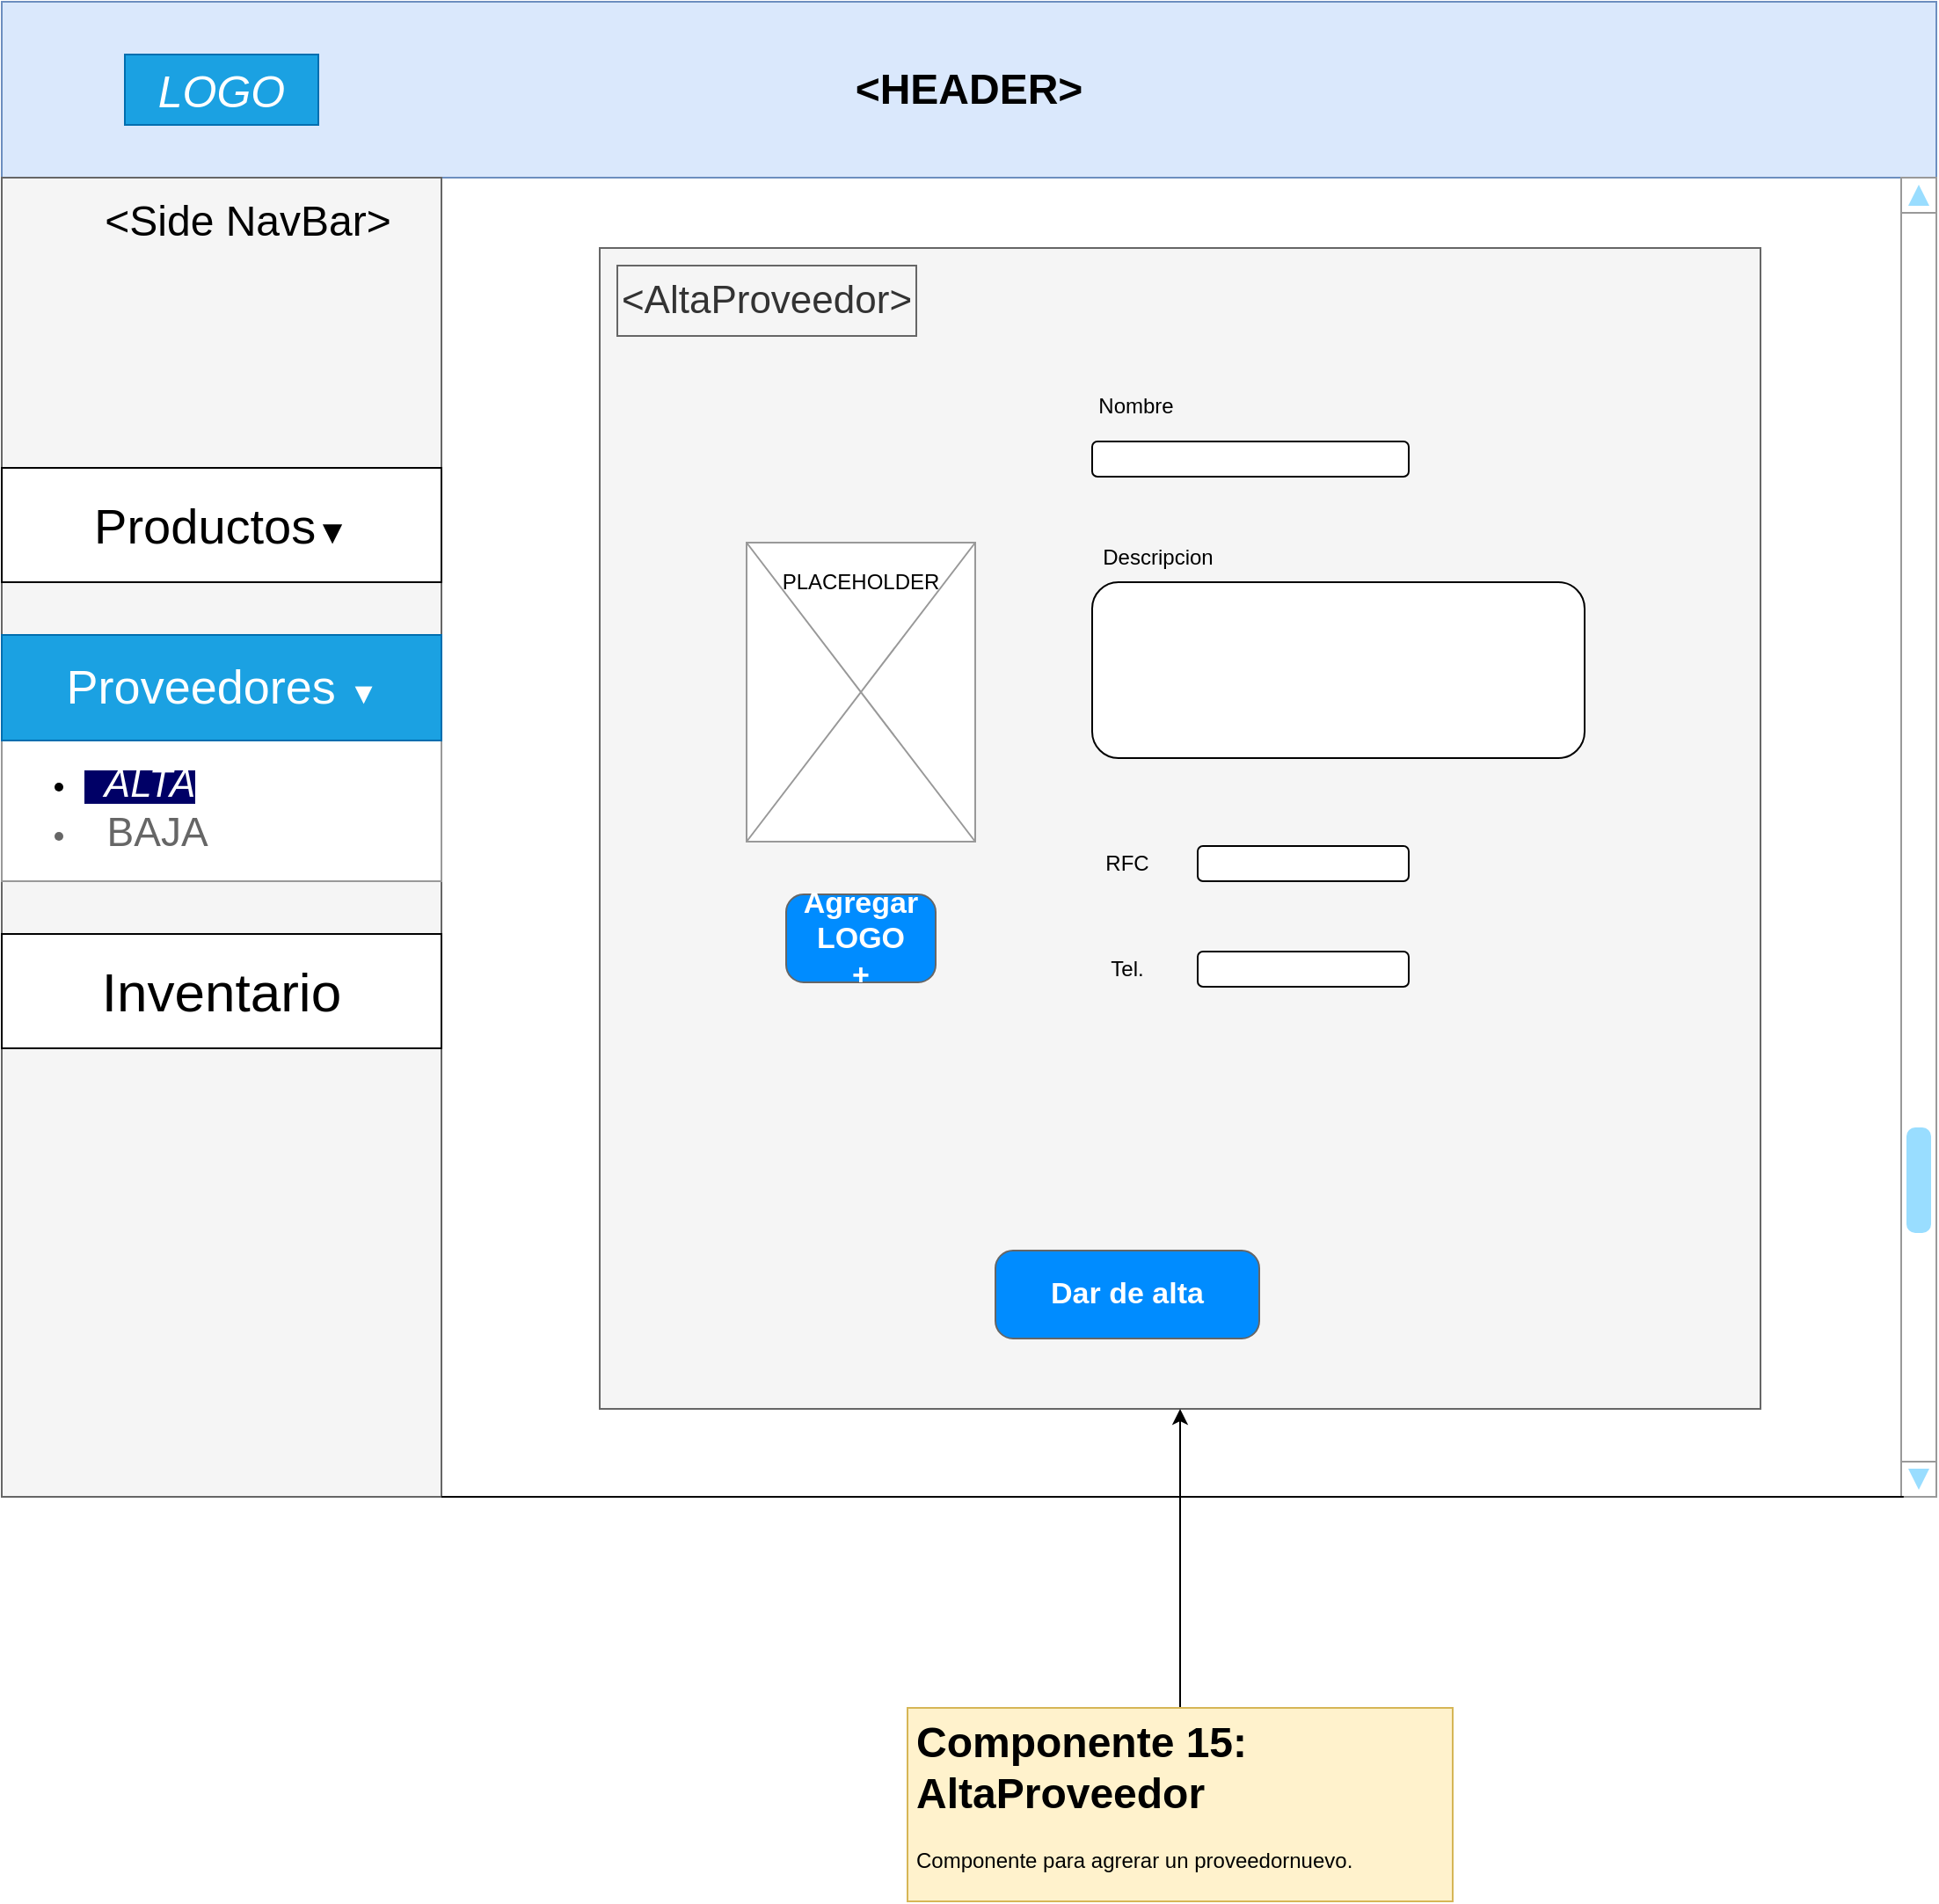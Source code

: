 <mxfile version="13.8.8" type="device"><diagram id="GH6W7SEznlXIR2MrJyil" name="Page-1"><mxGraphModel dx="868" dy="518" grid="1" gridSize="10" guides="1" tooltips="1" connect="1" arrows="1" fold="1" page="1" pageScale="1" pageWidth="1100" pageHeight="850" math="0" shadow="0"><root><mxCell id="0"/><mxCell id="1" parent="0"/><mxCell id="cnqzPTQE9FA1bivrmR1H-2" value="&lt;h1&gt;&amp;lt;HEADER&amp;gt;&lt;br&gt;&lt;/h1&gt;" style="rounded=0;whiteSpace=wrap;html=1;fillColor=#dae8fc;strokeColor=#6c8ebf;" parent="1" vertex="1"><mxGeometry width="1100" height="100" as="geometry"/></mxCell><mxCell id="cnqzPTQE9FA1bivrmR1H-3" value="" style="rounded=0;whiteSpace=wrap;html=1;fillColor=#f5f5f5;strokeColor=#666666;fontColor=#333333;" parent="1" vertex="1"><mxGeometry y="100" width="250" height="750" as="geometry"/></mxCell><mxCell id="cnqzPTQE9FA1bivrmR1H-4" value="&lt;font style=&quot;font-size: 24px&quot;&gt;&amp;lt;Side NavBar&amp;gt;&lt;/font&gt;" style="text;html=1;strokeColor=none;fillColor=none;align=center;verticalAlign=middle;whiteSpace=wrap;rounded=0;" parent="1" vertex="1"><mxGeometry x="50" y="110" width="180" height="30" as="geometry"/></mxCell><mxCell id="cnqzPTQE9FA1bivrmR1H-5" value="&lt;i&gt;&lt;font style=&quot;font-size: 25px&quot;&gt;LOGO&lt;/font&gt;&lt;/i&gt;" style="text;html=1;strokeColor=#006EAF;fillColor=#1ba1e2;align=center;verticalAlign=middle;whiteSpace=wrap;rounded=0;fontColor=#ffffff;" parent="1" vertex="1"><mxGeometry x="70" y="30" width="110" height="40" as="geometry"/></mxCell><mxCell id="cnqzPTQE9FA1bivrmR1H-23" value="" style="verticalLabelPosition=bottom;shadow=0;dashed=0;align=center;html=1;verticalAlign=top;strokeWidth=1;shape=mxgraph.mockup.navigation.scrollBar;strokeColor=#999999;barPos=20;fillColor2=#99ddff;strokeColor2=none;direction=north;" parent="1" vertex="1"><mxGeometry x="1080" y="100" width="20" height="750" as="geometry"/></mxCell><mxCell id="cnqzPTQE9FA1bivrmR1H-24" value="&lt;font style=&quot;font-size: 28px&quot;&gt;Provedores &lt;/font&gt;&lt;font style=&quot;font-size: 19px&quot;&gt;▼&lt;/font&gt;" style="rounded=0;whiteSpace=wrap;html=1;" parent="1" vertex="1"><mxGeometry y="360" width="250" height="65" as="geometry"/></mxCell><mxCell id="cnqzPTQE9FA1bivrmR1H-25" value="&lt;font style=&quot;font-size: 31px&quot;&gt;Inventario&lt;/font&gt;" style="rounded=0;whiteSpace=wrap;html=1;" parent="1" vertex="1"><mxGeometry y="530" width="250" height="65" as="geometry"/></mxCell><mxCell id="cnqzPTQE9FA1bivrmR1H-32" value="" style="endArrow=none;html=1;exitX=1;exitY=1;exitDx=0;exitDy=0;entryX=0;entryY=0.07;entryDx=0;entryDy=0;entryPerimeter=0;" parent="1" source="cnqzPTQE9FA1bivrmR1H-3" target="cnqzPTQE9FA1bivrmR1H-23" edge="1"><mxGeometry width="50" height="50" relative="1" as="geometry"><mxPoint x="280" y="870" as="sourcePoint"/><mxPoint x="330" y="820" as="targetPoint"/></mxGeometry></mxCell><mxCell id="cnqzPTQE9FA1bivrmR1H-35" value="" style="whiteSpace=wrap;html=1;aspect=fixed;fillColor=#f5f5f5;strokeColor=#666666;fontColor=#333333;" parent="1" vertex="1"><mxGeometry x="340" y="140" width="660" height="660" as="geometry"/></mxCell><mxCell id="cnqzPTQE9FA1bivrmR1H-38" value="" style="verticalLabelPosition=bottom;shadow=0;dashed=0;align=center;html=1;verticalAlign=top;strokeWidth=1;shape=mxgraph.mockup.graphics.simpleIcon;strokeColor=#999999;fillColor=#FFFFFF;" parent="1" vertex="1"><mxGeometry x="423.5" y="307.5" width="130" height="170" as="geometry"/></mxCell><mxCell id="cnqzPTQE9FA1bivrmR1H-39" value="&lt;font style=&quot;font-size: 22px&quot;&gt;&amp;lt;AltaProveedor&amp;gt;&lt;/font&gt;" style="text;html=1;align=center;verticalAlign=middle;whiteSpace=wrap;rounded=0;fillColor=#f5f5f5;strokeColor=#666666;fontColor=#333333;" parent="1" vertex="1"><mxGeometry x="350" y="150" width="170" height="40" as="geometry"/></mxCell><mxCell id="cnqzPTQE9FA1bivrmR1H-40" value="&lt;div&gt;Agregar &lt;br&gt;&lt;/div&gt;&lt;div&gt;LOGO&lt;br&gt;&lt;/div&gt;&lt;div&gt;+&lt;br&gt;&lt;/div&gt;" style="strokeWidth=1;shadow=0;dashed=0;align=center;html=1;shape=mxgraph.mockup.buttons.button;strokeColor=#666666;fontColor=#ffffff;mainText=;buttonStyle=round;fontSize=17;fontStyle=1;fillColor=#008cff;whiteSpace=wrap;" parent="1" vertex="1"><mxGeometry x="446" y="507.5" width="85" height="50" as="geometry"/></mxCell><mxCell id="cnqzPTQE9FA1bivrmR1H-41" value="Nombre" style="text;html=1;strokeColor=none;fillColor=none;align=center;verticalAlign=middle;whiteSpace=wrap;rounded=0;" parent="1" vertex="1"><mxGeometry x="610" y="220" width="70" height="20" as="geometry"/></mxCell><mxCell id="cnqzPTQE9FA1bivrmR1H-43" value="&lt;div&gt;Descripcion&lt;/div&gt;&lt;div&gt;&lt;br&gt;&lt;/div&gt;" style="text;html=1;strokeColor=none;fillColor=none;align=center;verticalAlign=middle;whiteSpace=wrap;rounded=0;" parent="1" vertex="1"><mxGeometry x="610" y="305" width="95" height="35" as="geometry"/></mxCell><mxCell id="cnqzPTQE9FA1bivrmR1H-45" value="" style="rounded=1;whiteSpace=wrap;html=1;fillColor=#FFFFFF;" parent="1" vertex="1"><mxGeometry x="620" y="250" width="180" height="20" as="geometry"/></mxCell><mxCell id="cnqzPTQE9FA1bivrmR1H-46" value="" style="rounded=1;whiteSpace=wrap;html=1;fillColor=#FFFFFF;" parent="1" vertex="1"><mxGeometry x="620" y="330" width="280" height="100" as="geometry"/></mxCell><mxCell id="cnqzPTQE9FA1bivrmR1H-47" value="RFC" style="text;html=1;strokeColor=none;fillColor=none;align=center;verticalAlign=middle;whiteSpace=wrap;rounded=0;" parent="1" vertex="1"><mxGeometry x="620" y="480" width="40" height="20" as="geometry"/></mxCell><mxCell id="cnqzPTQE9FA1bivrmR1H-48" value="" style="rounded=1;whiteSpace=wrap;html=1;fillColor=#FFFFFF;" parent="1" vertex="1"><mxGeometry x="680" y="480" width="120" height="20" as="geometry"/></mxCell><mxCell id="cnqzPTQE9FA1bivrmR1H-50" value="PLACEHOLDER" style="text;html=1;strokeColor=none;fillColor=none;align=center;verticalAlign=middle;whiteSpace=wrap;rounded=0;" parent="1" vertex="1"><mxGeometry x="457" y="320" width="63" height="20" as="geometry"/></mxCell><mxCell id="cnqzPTQE9FA1bivrmR1H-51" value="Dar de alta" style="strokeWidth=1;shadow=0;dashed=0;align=center;html=1;shape=mxgraph.mockup.buttons.button;strokeColor=#666666;fontColor=#ffffff;mainText=;buttonStyle=round;fontSize=17;fontStyle=1;fillColor=#008cff;whiteSpace=wrap;" parent="1" vertex="1"><mxGeometry x="565" y="710" width="150" height="50" as="geometry"/></mxCell><mxCell id="M8kgBegOaD-96C8BDJ6E-3" style="edgeStyle=orthogonalEdgeStyle;rounded=0;orthogonalLoop=1;jettySize=auto;html=1;entryX=0.5;entryY=1;entryDx=0;entryDy=0;" parent="1" source="M8kgBegOaD-96C8BDJ6E-2" target="cnqzPTQE9FA1bivrmR1H-35" edge="1"><mxGeometry relative="1" as="geometry"/></mxCell><mxCell id="M8kgBegOaD-96C8BDJ6E-2" value="&lt;h1&gt;Componente 15: AltaProveedor&lt;br&gt;&lt;/h1&gt;&lt;p&gt;Componente para agrerar un proveedornuevo.&lt;br&gt;&lt;/p&gt;" style="text;html=1;strokeColor=#d6b656;fillColor=#fff2cc;spacing=5;spacingTop=-20;whiteSpace=wrap;overflow=hidden;rounded=0;" parent="1" vertex="1"><mxGeometry x="515" y="970" width="310" height="110" as="geometry"/></mxCell><mxCell id="ijX9lP4nxuczJ7zLLc3L-3" value="Tel." style="text;html=1;strokeColor=none;fillColor=none;align=center;verticalAlign=middle;whiteSpace=wrap;rounded=0;" parent="1" vertex="1"><mxGeometry x="620" y="540" width="40" height="20" as="geometry"/></mxCell><mxCell id="ijX9lP4nxuczJ7zLLc3L-4" value="" style="rounded=1;whiteSpace=wrap;html=1;fillColor=#FFFFFF;" parent="1" vertex="1"><mxGeometry x="680" y="540" width="120" height="20" as="geometry"/></mxCell><mxCell id="ijX9lP4nxuczJ7zLLc3L-6" value="" style="strokeWidth=1;shadow=0;dashed=0;align=center;html=1;shape=mxgraph.mockup.forms.rrect;rSize=0;strokeColor=#999999;fillColor=#ffffff;" parent="1" vertex="1"><mxGeometry y="360" width="250" height="140" as="geometry"/></mxCell><mxCell id="ijX9lP4nxuczJ7zLLc3L-7" value="&lt;font style=&quot;font-size: 27px&quot;&gt;Proveedores &lt;/font&gt;▼" style="strokeWidth=1;shadow=0;dashed=0;align=center;html=1;shape=mxgraph.mockup.forms.rrect;rSize=0;strokeColor=#006EAF;fontSize=17;fillColor=#1ba1e2;resizeWidth=1;fontColor=#ffffff;" parent="ijX9lP4nxuczJ7zLLc3L-6" vertex="1"><mxGeometry width="250" height="60" relative="1" as="geometry"><mxPoint as="offset"/></mxGeometry></mxCell><mxCell id="ijX9lP4nxuczJ7zLLc3L-8" value="&lt;ul&gt;&lt;li&gt;&lt;span style=&quot;background-color: rgb(0 , 0 , 102)&quot;&gt;&lt;font color=&quot;#FFFFFF&quot;&gt;&lt;i&gt;&lt;font style=&quot;font-size: 22px&quot;&gt;&lt;span style=&quot;background-color: transparent&quot;&gt;&amp;nbsp; ALTA&lt;/span&gt;&lt;br&gt;&lt;/font&gt;&lt;/i&gt;&lt;/font&gt;&lt;/span&gt;&lt;/li&gt;&lt;/ul&gt;" style="strokeWidth=1;shadow=0;dashed=0;align=center;html=1;shape=mxgraph.mockup.forms.anchor;fontSize=17;align=left;spacingLeft=5;resizeWidth=1;fillColor=#dae8fc;strokeColor=#6c8ebf;" parent="ijX9lP4nxuczJ7zLLc3L-6" vertex="1"><mxGeometry y="70" width="250" height="30" as="geometry"/></mxCell><mxCell id="ijX9lP4nxuczJ7zLLc3L-9" value="&lt;ul&gt;&lt;li&gt;&lt;font style=&quot;font-size: 23px&quot;&gt;&amp;nbsp; BAJA&lt;br&gt;&lt;/font&gt;&lt;/li&gt;&lt;/ul&gt;" style="strokeWidth=1;shadow=0;dashed=0;align=center;html=1;shape=mxgraph.mockup.forms.anchor;fontSize=17;fontColor=#666666;align=left;spacingLeft=5;resizeWidth=1;" parent="ijX9lP4nxuczJ7zLLc3L-6" vertex="1"><mxGeometry y="100.005" width="250" height="24.706" as="geometry"/></mxCell><mxCell id="ijX9lP4nxuczJ7zLLc3L-10" value="&lt;font style=&quot;font-size: 28px&quot;&gt;Productos&lt;/font&gt;&lt;font style=&quot;font-size: 19px&quot;&gt;▼&lt;/font&gt;" style="rounded=0;whiteSpace=wrap;html=1;" parent="1" vertex="1"><mxGeometry y="265" width="250" height="65" as="geometry"/></mxCell></root></mxGraphModel></diagram></mxfile>